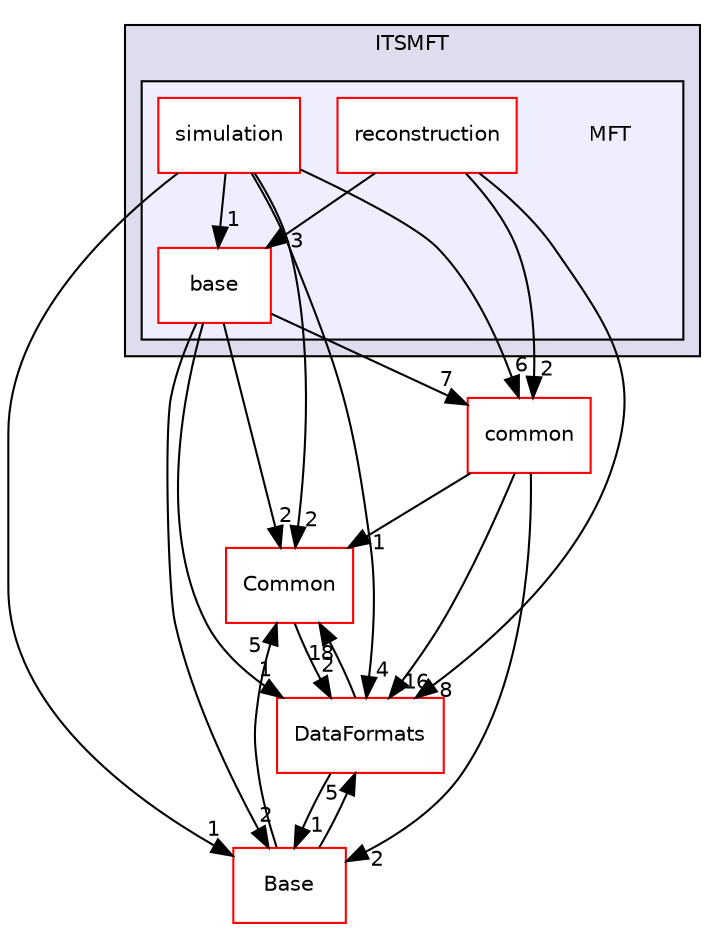digraph "/home/travis/build/AliceO2Group/AliceO2/Detectors/ITSMFT/MFT" {
  bgcolor=transparent;
  compound=true
  node [ fontsize="10", fontname="Helvetica"];
  edge [ labelfontsize="10", labelfontname="Helvetica"];
  subgraph clusterdir_1306292b77b40360479b729ac9ee7efe {
    graph [ bgcolor="#ddddee", pencolor="black", label="ITSMFT" fontname="Helvetica", fontsize="10", URL="dir_1306292b77b40360479b729ac9ee7efe.html"]
  subgraph clusterdir_f39d1cd569ca2d16022b762a0e4a53c8 {
    graph [ bgcolor="#eeeeff", pencolor="black", label="" URL="dir_f39d1cd569ca2d16022b762a0e4a53c8.html"];
    dir_f39d1cd569ca2d16022b762a0e4a53c8 [shape=plaintext label="MFT"];
    dir_7e732ae97f4f941436b6909b27d4da36 [shape=box label="base" color="red" fillcolor="white" style="filled" URL="dir_7e732ae97f4f941436b6909b27d4da36.html"];
    dir_3d8e691f27a9a1a3f5b37028248bc44b [shape=box label="reconstruction" color="red" fillcolor="white" style="filled" URL="dir_3d8e691f27a9a1a3f5b37028248bc44b.html"];
    dir_a336bf94aab96007822cb34c9e2cb8a5 [shape=box label="simulation" color="red" fillcolor="white" style="filled" URL="dir_a336bf94aab96007822cb34c9e2cb8a5.html"];
  }
  }
  dir_4ab6b4cc6a7edbff49100e9123df213f [shape=box label="Common" color="red" URL="dir_4ab6b4cc6a7edbff49100e9123df213f.html"];
  dir_37c90836491b695b472bf98d1be8336b [shape=box label="Base" color="red" URL="dir_37c90836491b695b472bf98d1be8336b.html"];
  dir_85bf31a2e8d306e7598ffcb73f8df6bf [shape=box label="common" color="red" URL="dir_85bf31a2e8d306e7598ffcb73f8df6bf.html"];
  dir_2171f7ec022c5423887b07c69b2f5b48 [shape=box label="DataFormats" color="red" URL="dir_2171f7ec022c5423887b07c69b2f5b48.html"];
  dir_3d8e691f27a9a1a3f5b37028248bc44b->dir_85bf31a2e8d306e7598ffcb73f8df6bf [headlabel="2", labeldistance=1.5 headhref="dir_000259_000206.html"];
  dir_3d8e691f27a9a1a3f5b37028248bc44b->dir_7e732ae97f4f941436b6909b27d4da36 [headlabel="3", labeldistance=1.5 headhref="dir_000259_000115.html"];
  dir_3d8e691f27a9a1a3f5b37028248bc44b->dir_2171f7ec022c5423887b07c69b2f5b48 [headlabel="8", labeldistance=1.5 headhref="dir_000259_000056.html"];
  dir_4ab6b4cc6a7edbff49100e9123df213f->dir_2171f7ec022c5423887b07c69b2f5b48 [headlabel="2", labeldistance=1.5 headhref="dir_000016_000056.html"];
  dir_a336bf94aab96007822cb34c9e2cb8a5->dir_4ab6b4cc6a7edbff49100e9123df213f [headlabel="2", labeldistance=1.5 headhref="dir_000171_000016.html"];
  dir_a336bf94aab96007822cb34c9e2cb8a5->dir_37c90836491b695b472bf98d1be8336b [headlabel="1", labeldistance=1.5 headhref="dir_000171_000154.html"];
  dir_a336bf94aab96007822cb34c9e2cb8a5->dir_85bf31a2e8d306e7598ffcb73f8df6bf [headlabel="6", labeldistance=1.5 headhref="dir_000171_000206.html"];
  dir_a336bf94aab96007822cb34c9e2cb8a5->dir_7e732ae97f4f941436b6909b27d4da36 [headlabel="1", labeldistance=1.5 headhref="dir_000171_000115.html"];
  dir_a336bf94aab96007822cb34c9e2cb8a5->dir_2171f7ec022c5423887b07c69b2f5b48 [headlabel="4", labeldistance=1.5 headhref="dir_000171_000056.html"];
  dir_37c90836491b695b472bf98d1be8336b->dir_4ab6b4cc6a7edbff49100e9123df213f [headlabel="5", labeldistance=1.5 headhref="dir_000154_000016.html"];
  dir_37c90836491b695b472bf98d1be8336b->dir_2171f7ec022c5423887b07c69b2f5b48 [headlabel="5", labeldistance=1.5 headhref="dir_000154_000056.html"];
  dir_85bf31a2e8d306e7598ffcb73f8df6bf->dir_4ab6b4cc6a7edbff49100e9123df213f [headlabel="1", labeldistance=1.5 headhref="dir_000206_000016.html"];
  dir_85bf31a2e8d306e7598ffcb73f8df6bf->dir_37c90836491b695b472bf98d1be8336b [headlabel="2", labeldistance=1.5 headhref="dir_000206_000154.html"];
  dir_85bf31a2e8d306e7598ffcb73f8df6bf->dir_2171f7ec022c5423887b07c69b2f5b48 [headlabel="16", labeldistance=1.5 headhref="dir_000206_000056.html"];
  dir_7e732ae97f4f941436b6909b27d4da36->dir_4ab6b4cc6a7edbff49100e9123df213f [headlabel="2", labeldistance=1.5 headhref="dir_000115_000016.html"];
  dir_7e732ae97f4f941436b6909b27d4da36->dir_37c90836491b695b472bf98d1be8336b [headlabel="2", labeldistance=1.5 headhref="dir_000115_000154.html"];
  dir_7e732ae97f4f941436b6909b27d4da36->dir_85bf31a2e8d306e7598ffcb73f8df6bf [headlabel="7", labeldistance=1.5 headhref="dir_000115_000206.html"];
  dir_7e732ae97f4f941436b6909b27d4da36->dir_2171f7ec022c5423887b07c69b2f5b48 [headlabel="1", labeldistance=1.5 headhref="dir_000115_000056.html"];
  dir_2171f7ec022c5423887b07c69b2f5b48->dir_4ab6b4cc6a7edbff49100e9123df213f [headlabel="18", labeldistance=1.5 headhref="dir_000056_000016.html"];
  dir_2171f7ec022c5423887b07c69b2f5b48->dir_37c90836491b695b472bf98d1be8336b [headlabel="1", labeldistance=1.5 headhref="dir_000056_000154.html"];
}
